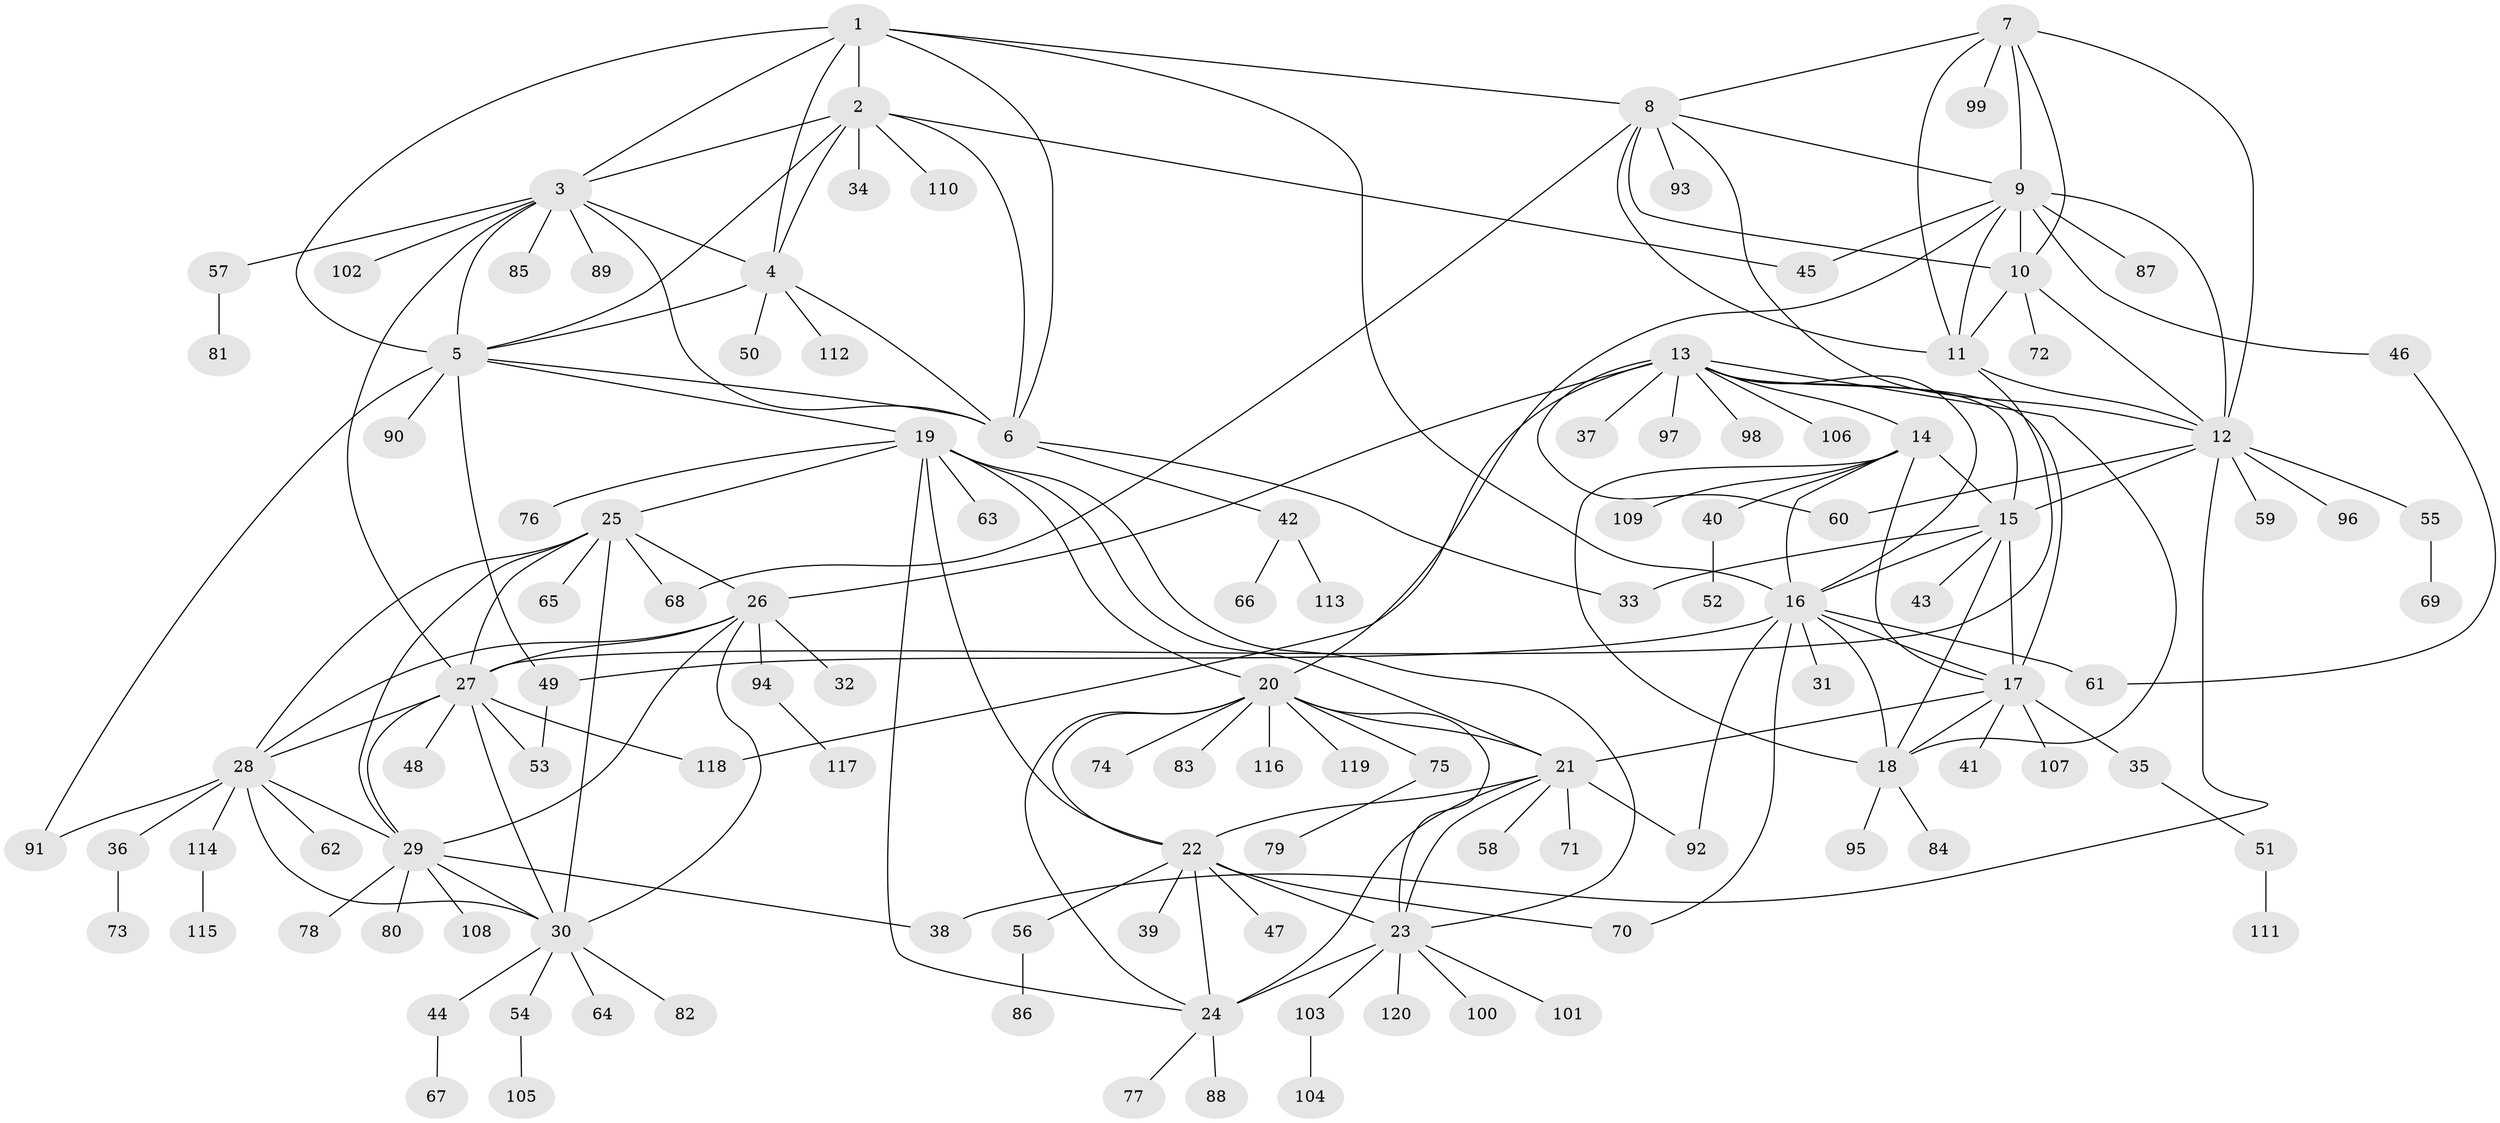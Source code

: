 // coarse degree distribution, {6: 0.05, 10: 0.016666666666666666, 17: 0.016666666666666666, 7: 0.03333333333333333, 9: 0.016666666666666666, 14: 0.016666666666666666, 8: 0.016666666666666666, 13: 0.016666666666666666, 2: 0.16666666666666666, 1: 0.6333333333333333, 3: 0.016666666666666666}
// Generated by graph-tools (version 1.1) at 2025/19/03/04/25 18:19:33]
// undirected, 120 vertices, 187 edges
graph export_dot {
graph [start="1"]
  node [color=gray90,style=filled];
  1;
  2;
  3;
  4;
  5;
  6;
  7;
  8;
  9;
  10;
  11;
  12;
  13;
  14;
  15;
  16;
  17;
  18;
  19;
  20;
  21;
  22;
  23;
  24;
  25;
  26;
  27;
  28;
  29;
  30;
  31;
  32;
  33;
  34;
  35;
  36;
  37;
  38;
  39;
  40;
  41;
  42;
  43;
  44;
  45;
  46;
  47;
  48;
  49;
  50;
  51;
  52;
  53;
  54;
  55;
  56;
  57;
  58;
  59;
  60;
  61;
  62;
  63;
  64;
  65;
  66;
  67;
  68;
  69;
  70;
  71;
  72;
  73;
  74;
  75;
  76;
  77;
  78;
  79;
  80;
  81;
  82;
  83;
  84;
  85;
  86;
  87;
  88;
  89;
  90;
  91;
  92;
  93;
  94;
  95;
  96;
  97;
  98;
  99;
  100;
  101;
  102;
  103;
  104;
  105;
  106;
  107;
  108;
  109;
  110;
  111;
  112;
  113;
  114;
  115;
  116;
  117;
  118;
  119;
  120;
  1 -- 2;
  1 -- 3;
  1 -- 4;
  1 -- 5;
  1 -- 6;
  1 -- 8;
  1 -- 16;
  2 -- 3;
  2 -- 4;
  2 -- 5;
  2 -- 6;
  2 -- 34;
  2 -- 45;
  2 -- 110;
  3 -- 4;
  3 -- 5;
  3 -- 6;
  3 -- 27;
  3 -- 57;
  3 -- 85;
  3 -- 89;
  3 -- 102;
  4 -- 5;
  4 -- 6;
  4 -- 50;
  4 -- 112;
  5 -- 6;
  5 -- 19;
  5 -- 49;
  5 -- 90;
  5 -- 91;
  6 -- 33;
  6 -- 42;
  7 -- 8;
  7 -- 9;
  7 -- 10;
  7 -- 11;
  7 -- 12;
  7 -- 99;
  8 -- 9;
  8 -- 10;
  8 -- 11;
  8 -- 12;
  8 -- 68;
  8 -- 93;
  9 -- 10;
  9 -- 11;
  9 -- 12;
  9 -- 20;
  9 -- 45;
  9 -- 46;
  9 -- 87;
  10 -- 11;
  10 -- 12;
  10 -- 72;
  11 -- 12;
  11 -- 27;
  12 -- 15;
  12 -- 38;
  12 -- 55;
  12 -- 59;
  12 -- 60;
  12 -- 96;
  13 -- 14;
  13 -- 15;
  13 -- 16;
  13 -- 17;
  13 -- 18;
  13 -- 26;
  13 -- 37;
  13 -- 60;
  13 -- 97;
  13 -- 98;
  13 -- 106;
  13 -- 118;
  14 -- 15;
  14 -- 16;
  14 -- 17;
  14 -- 18;
  14 -- 40;
  14 -- 109;
  15 -- 16;
  15 -- 17;
  15 -- 18;
  15 -- 33;
  15 -- 43;
  16 -- 17;
  16 -- 18;
  16 -- 31;
  16 -- 49;
  16 -- 61;
  16 -- 70;
  16 -- 92;
  17 -- 18;
  17 -- 21;
  17 -- 35;
  17 -- 41;
  17 -- 107;
  18 -- 84;
  18 -- 95;
  19 -- 20;
  19 -- 21;
  19 -- 22;
  19 -- 23;
  19 -- 24;
  19 -- 25;
  19 -- 63;
  19 -- 76;
  20 -- 21;
  20 -- 22;
  20 -- 23;
  20 -- 24;
  20 -- 74;
  20 -- 75;
  20 -- 83;
  20 -- 116;
  20 -- 119;
  21 -- 22;
  21 -- 23;
  21 -- 24;
  21 -- 58;
  21 -- 71;
  21 -- 92;
  22 -- 23;
  22 -- 24;
  22 -- 39;
  22 -- 47;
  22 -- 56;
  22 -- 70;
  23 -- 24;
  23 -- 100;
  23 -- 101;
  23 -- 103;
  23 -- 120;
  24 -- 77;
  24 -- 88;
  25 -- 26;
  25 -- 27;
  25 -- 28;
  25 -- 29;
  25 -- 30;
  25 -- 65;
  25 -- 68;
  26 -- 27;
  26 -- 28;
  26 -- 29;
  26 -- 30;
  26 -- 32;
  26 -- 94;
  27 -- 28;
  27 -- 29;
  27 -- 30;
  27 -- 48;
  27 -- 53;
  27 -- 118;
  28 -- 29;
  28 -- 30;
  28 -- 36;
  28 -- 62;
  28 -- 91;
  28 -- 114;
  29 -- 30;
  29 -- 38;
  29 -- 78;
  29 -- 80;
  29 -- 108;
  30 -- 44;
  30 -- 54;
  30 -- 64;
  30 -- 82;
  35 -- 51;
  36 -- 73;
  40 -- 52;
  42 -- 66;
  42 -- 113;
  44 -- 67;
  46 -- 61;
  49 -- 53;
  51 -- 111;
  54 -- 105;
  55 -- 69;
  56 -- 86;
  57 -- 81;
  75 -- 79;
  94 -- 117;
  103 -- 104;
  114 -- 115;
}
